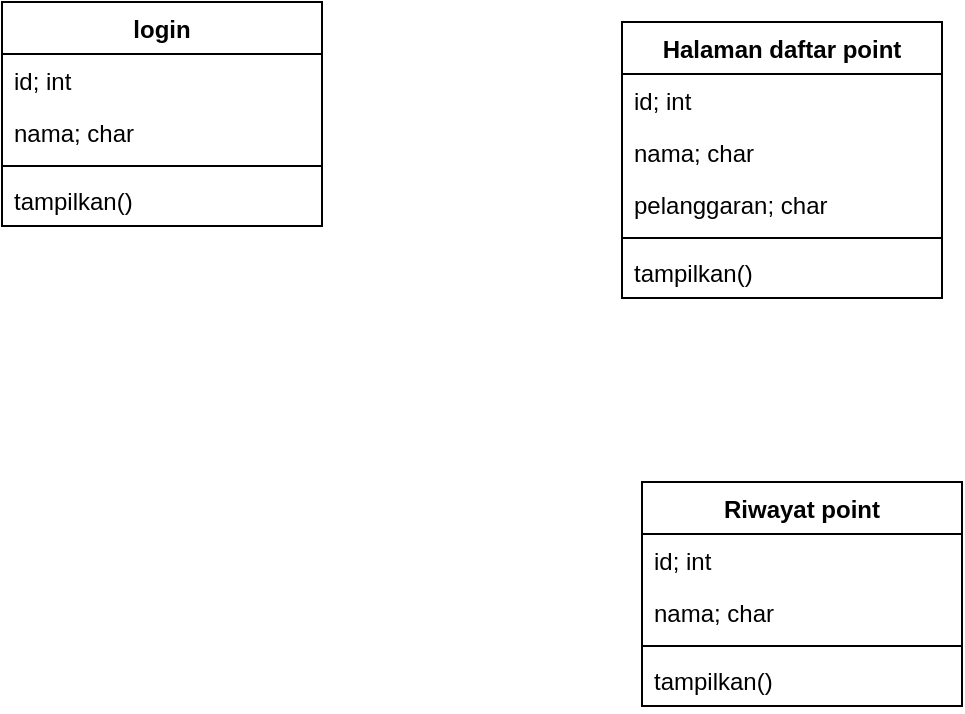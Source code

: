<mxfile version="24.7.7">
  <diagram name="Page-1" id="4oJYmYxmrB0ZgbkDnjS7">
    <mxGraphModel dx="1434" dy="772" grid="1" gridSize="10" guides="1" tooltips="1" connect="1" arrows="1" fold="1" page="1" pageScale="1" pageWidth="850" pageHeight="1100" math="0" shadow="0">
      <root>
        <mxCell id="0" />
        <mxCell id="1" parent="0" />
        <mxCell id="nZJTAe19IWJkYSi3pSa5-30" value="login" style="swimlane;fontStyle=1;align=center;verticalAlign=top;childLayout=stackLayout;horizontal=1;startSize=26;horizontalStack=0;resizeParent=1;resizeParentMax=0;resizeLast=0;collapsible=1;marginBottom=0;whiteSpace=wrap;html=1;" vertex="1" parent="1">
          <mxGeometry x="120" y="80" width="160" height="112" as="geometry" />
        </mxCell>
        <mxCell id="nZJTAe19IWJkYSi3pSa5-31" value="id; int" style="text;strokeColor=none;fillColor=none;align=left;verticalAlign=top;spacingLeft=4;spacingRight=4;overflow=hidden;rotatable=0;points=[[0,0.5],[1,0.5]];portConstraint=eastwest;whiteSpace=wrap;html=1;" vertex="1" parent="nZJTAe19IWJkYSi3pSa5-30">
          <mxGeometry y="26" width="160" height="26" as="geometry" />
        </mxCell>
        <mxCell id="nZJTAe19IWJkYSi3pSa5-34" value="nama; char" style="text;strokeColor=none;fillColor=none;align=left;verticalAlign=top;spacingLeft=4;spacingRight=4;overflow=hidden;rotatable=0;points=[[0,0.5],[1,0.5]];portConstraint=eastwest;whiteSpace=wrap;html=1;" vertex="1" parent="nZJTAe19IWJkYSi3pSa5-30">
          <mxGeometry y="52" width="160" height="26" as="geometry" />
        </mxCell>
        <mxCell id="nZJTAe19IWJkYSi3pSa5-32" value="" style="line;strokeWidth=1;fillColor=none;align=left;verticalAlign=middle;spacingTop=-1;spacingLeft=3;spacingRight=3;rotatable=0;labelPosition=right;points=[];portConstraint=eastwest;strokeColor=inherit;" vertex="1" parent="nZJTAe19IWJkYSi3pSa5-30">
          <mxGeometry y="78" width="160" height="8" as="geometry" />
        </mxCell>
        <mxCell id="nZJTAe19IWJkYSi3pSa5-33" value="tampilkan()" style="text;strokeColor=none;fillColor=none;align=left;verticalAlign=top;spacingLeft=4;spacingRight=4;overflow=hidden;rotatable=0;points=[[0,0.5],[1,0.5]];portConstraint=eastwest;whiteSpace=wrap;html=1;" vertex="1" parent="nZJTAe19IWJkYSi3pSa5-30">
          <mxGeometry y="86" width="160" height="26" as="geometry" />
        </mxCell>
        <mxCell id="nZJTAe19IWJkYSi3pSa5-35" value="Halaman daftar point" style="swimlane;fontStyle=1;align=center;verticalAlign=top;childLayout=stackLayout;horizontal=1;startSize=26;horizontalStack=0;resizeParent=1;resizeParentMax=0;resizeLast=0;collapsible=1;marginBottom=0;whiteSpace=wrap;html=1;" vertex="1" parent="1">
          <mxGeometry x="430" y="90" width="160" height="138" as="geometry" />
        </mxCell>
        <mxCell id="nZJTAe19IWJkYSi3pSa5-36" value="id; int" style="text;strokeColor=none;fillColor=none;align=left;verticalAlign=top;spacingLeft=4;spacingRight=4;overflow=hidden;rotatable=0;points=[[0,0.5],[1,0.5]];portConstraint=eastwest;whiteSpace=wrap;html=1;" vertex="1" parent="nZJTAe19IWJkYSi3pSa5-35">
          <mxGeometry y="26" width="160" height="26" as="geometry" />
        </mxCell>
        <mxCell id="nZJTAe19IWJkYSi3pSa5-37" value="nama; char" style="text;strokeColor=none;fillColor=none;align=left;verticalAlign=top;spacingLeft=4;spacingRight=4;overflow=hidden;rotatable=0;points=[[0,0.5],[1,0.5]];portConstraint=eastwest;whiteSpace=wrap;html=1;" vertex="1" parent="nZJTAe19IWJkYSi3pSa5-35">
          <mxGeometry y="52" width="160" height="26" as="geometry" />
        </mxCell>
        <mxCell id="nZJTAe19IWJkYSi3pSa5-45" value="pelanggaran; char" style="text;strokeColor=none;fillColor=none;align=left;verticalAlign=top;spacingLeft=4;spacingRight=4;overflow=hidden;rotatable=0;points=[[0,0.5],[1,0.5]];portConstraint=eastwest;whiteSpace=wrap;html=1;" vertex="1" parent="nZJTAe19IWJkYSi3pSa5-35">
          <mxGeometry y="78" width="160" height="26" as="geometry" />
        </mxCell>
        <mxCell id="nZJTAe19IWJkYSi3pSa5-38" value="" style="line;strokeWidth=1;fillColor=none;align=left;verticalAlign=middle;spacingTop=-1;spacingLeft=3;spacingRight=3;rotatable=0;labelPosition=right;points=[];portConstraint=eastwest;strokeColor=inherit;" vertex="1" parent="nZJTAe19IWJkYSi3pSa5-35">
          <mxGeometry y="104" width="160" height="8" as="geometry" />
        </mxCell>
        <mxCell id="nZJTAe19IWJkYSi3pSa5-39" value="tampilkan()" style="text;strokeColor=none;fillColor=none;align=left;verticalAlign=top;spacingLeft=4;spacingRight=4;overflow=hidden;rotatable=0;points=[[0,0.5],[1,0.5]];portConstraint=eastwest;whiteSpace=wrap;html=1;" vertex="1" parent="nZJTAe19IWJkYSi3pSa5-35">
          <mxGeometry y="112" width="160" height="26" as="geometry" />
        </mxCell>
        <mxCell id="nZJTAe19IWJkYSi3pSa5-40" value="Riwayat point" style="swimlane;fontStyle=1;align=center;verticalAlign=top;childLayout=stackLayout;horizontal=1;startSize=26;horizontalStack=0;resizeParent=1;resizeParentMax=0;resizeLast=0;collapsible=1;marginBottom=0;whiteSpace=wrap;html=1;" vertex="1" parent="1">
          <mxGeometry x="440" y="320" width="160" height="112" as="geometry" />
        </mxCell>
        <mxCell id="nZJTAe19IWJkYSi3pSa5-41" value="id; int" style="text;strokeColor=none;fillColor=none;align=left;verticalAlign=top;spacingLeft=4;spacingRight=4;overflow=hidden;rotatable=0;points=[[0,0.5],[1,0.5]];portConstraint=eastwest;whiteSpace=wrap;html=1;" vertex="1" parent="nZJTAe19IWJkYSi3pSa5-40">
          <mxGeometry y="26" width="160" height="26" as="geometry" />
        </mxCell>
        <mxCell id="nZJTAe19IWJkYSi3pSa5-42" value="nama; char" style="text;strokeColor=none;fillColor=none;align=left;verticalAlign=top;spacingLeft=4;spacingRight=4;overflow=hidden;rotatable=0;points=[[0,0.5],[1,0.5]];portConstraint=eastwest;whiteSpace=wrap;html=1;" vertex="1" parent="nZJTAe19IWJkYSi3pSa5-40">
          <mxGeometry y="52" width="160" height="26" as="geometry" />
        </mxCell>
        <mxCell id="nZJTAe19IWJkYSi3pSa5-43" value="" style="line;strokeWidth=1;fillColor=none;align=left;verticalAlign=middle;spacingTop=-1;spacingLeft=3;spacingRight=3;rotatable=0;labelPosition=right;points=[];portConstraint=eastwest;strokeColor=inherit;" vertex="1" parent="nZJTAe19IWJkYSi3pSa5-40">
          <mxGeometry y="78" width="160" height="8" as="geometry" />
        </mxCell>
        <mxCell id="nZJTAe19IWJkYSi3pSa5-44" value="tampilkan()" style="text;strokeColor=none;fillColor=none;align=left;verticalAlign=top;spacingLeft=4;spacingRight=4;overflow=hidden;rotatable=0;points=[[0,0.5],[1,0.5]];portConstraint=eastwest;whiteSpace=wrap;html=1;" vertex="1" parent="nZJTAe19IWJkYSi3pSa5-40">
          <mxGeometry y="86" width="160" height="26" as="geometry" />
        </mxCell>
      </root>
    </mxGraphModel>
  </diagram>
</mxfile>
